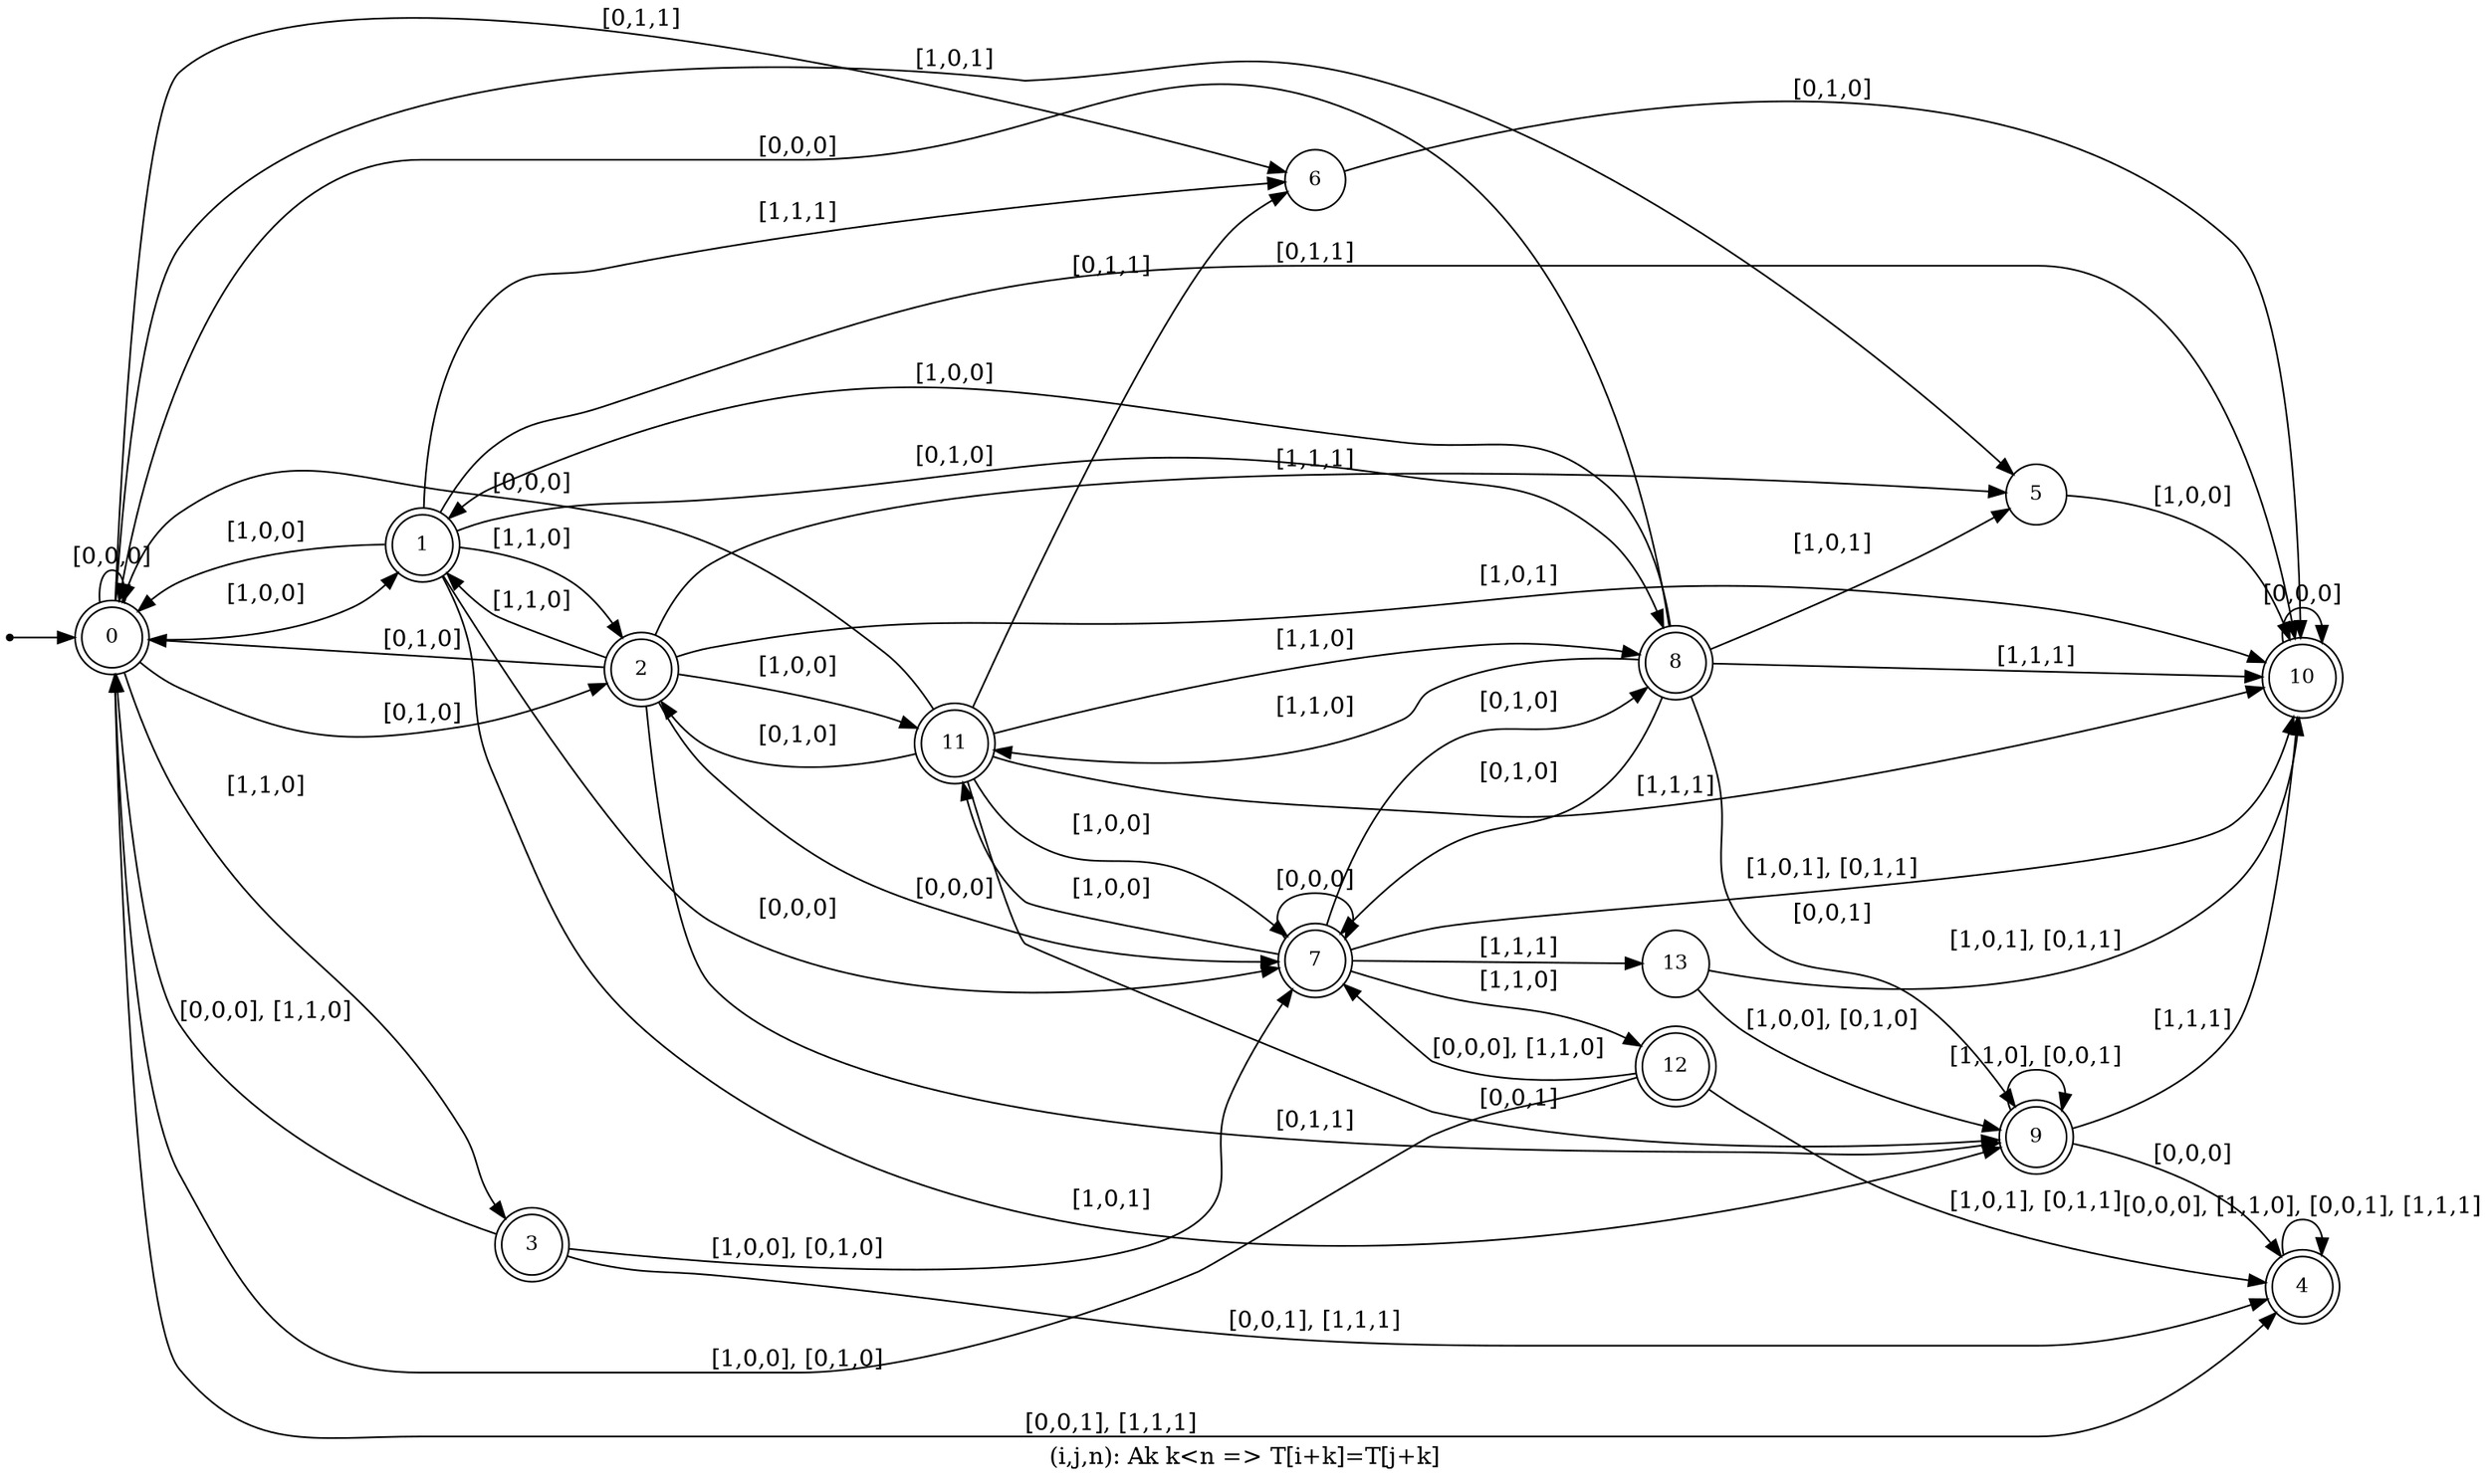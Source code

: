digraph G {
label = "(i,j,n): Ak k<n => T[i+k]=T[j+k]";
rankdir = LR;
node [shape = doublecircle, label="0", fontsize=12]0;
node [shape = doublecircle, label="1", fontsize=12]1;
node [shape = doublecircle, label="2", fontsize=12]2;
node [shape = doublecircle, label="3", fontsize=12]3;
node [shape = doublecircle, label="4", fontsize=12]4;
node [shape = circle, label="5", fontsize=12]5;
node [shape = circle, label="6", fontsize=12]6;
node [shape = doublecircle, label="7", fontsize=12]7;
node [shape = doublecircle, label="8", fontsize=12]8;
node [shape = doublecircle, label="9", fontsize=12]9;
node [shape = doublecircle, label="10", fontsize=12]10;
node [shape = doublecircle, label="11", fontsize=12]11;
node [shape = doublecircle, label="12", fontsize=12]12;
node [shape = circle, label="13", fontsize=12]13;
node [shape = point ]; qi
qi -> 0;
0 -> 0[ label = "[0,0,0]"];
0 -> 1[ label = "[1,0,0]"];
0 -> 2[ label = "[0,1,0]"];
0 -> 3[ label = "[1,1,0]"];
0 -> 4[ label = "[0,0,1], [1,1,1]"];
0 -> 5[ label = "[1,0,1]"];
0 -> 6[ label = "[0,1,1]"];
1 -> 0[ label = "[1,0,0]"];
1 -> 2[ label = "[1,1,0]"];
1 -> 6[ label = "[1,1,1]"];
1 -> 7[ label = "[0,0,0]"];
1 -> 8[ label = "[0,1,0]"];
1 -> 9[ label = "[1,0,1]"];
1 -> 10[ label = "[0,1,1]"];
2 -> 0[ label = "[0,1,0]"];
2 -> 1[ label = "[1,1,0]"];
2 -> 5[ label = "[1,1,1]"];
2 -> 7[ label = "[0,0,0]"];
2 -> 9[ label = "[0,1,1]"];
2 -> 10[ label = "[1,0,1]"];
2 -> 11[ label = "[1,0,0]"];
3 -> 0[ label = "[0,0,0], [1,1,0]"];
3 -> 4[ label = "[0,0,1], [1,1,1]"];
3 -> 7[ label = "[1,0,0], [0,1,0]"];
4 -> 4[ label = "[0,0,0], [1,1,0], [0,0,1], [1,1,1]"];
5 -> 10[ label = "[1,0,0]"];
6 -> 10[ label = "[0,1,0]"];
7 -> 7[ label = "[0,0,0]"];
7 -> 8[ label = "[0,1,0]"];
7 -> 10[ label = "[1,0,1], [0,1,1]"];
7 -> 11[ label = "[1,0,0]"];
7 -> 12[ label = "[1,1,0]"];
7 -> 13[ label = "[1,1,1]"];
8 -> 0[ label = "[0,0,0]"];
8 -> 1[ label = "[1,0,0]"];
8 -> 5[ label = "[1,0,1]"];
8 -> 7[ label = "[0,1,0]"];
8 -> 9[ label = "[0,0,1]"];
8 -> 10[ label = "[1,1,1]"];
8 -> 11[ label = "[1,1,0]"];
9 -> 4[ label = "[0,0,0]"];
9 -> 9[ label = "[1,1,0], [0,0,1]"];
9 -> 10[ label = "[1,1,1]"];
10 -> 10[ label = "[0,0,0]"];
11 -> 0[ label = "[0,0,0]"];
11 -> 2[ label = "[0,1,0]"];
11 -> 6[ label = "[0,1,1]"];
11 -> 7[ label = "[1,0,0]"];
11 -> 8[ label = "[1,1,0]"];
11 -> 9[ label = "[0,0,1]"];
11 -> 10[ label = "[1,1,1]"];
12 -> 0[ label = "[1,0,0], [0,1,0]"];
12 -> 4[ label = "[1,0,1], [0,1,1]"];
12 -> 7[ label = "[0,0,0], [1,1,0]"];
13 -> 9[ label = "[1,0,0], [0,1,0]"];
13 -> 10[ label = "[1,0,1], [0,1,1]"];
}
